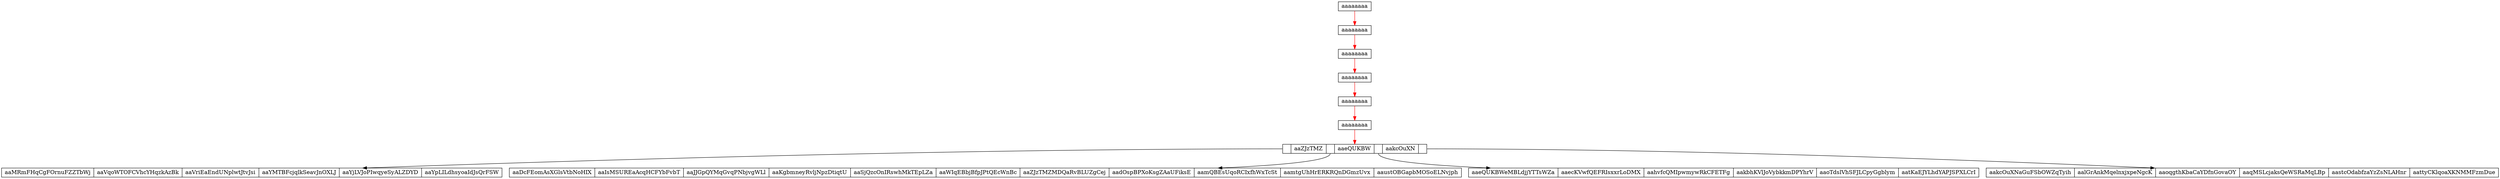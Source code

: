 digraph G {
  node [shape = record,height=.1];
node0[label = "<f0> aaaaaaaa"];
node1[label = "<f0> aaaaaaaa"];
node2[label = "<f0> aaaaaaaa"];
node3[label = "<f0> aaaaaaaa"];
node4[label = "<f0> aaaaaaaa"];
node5[label = "<f0> aaaaaaaa"];
node8[label = "<f0> |aaZJzTMZ|<f1> |aaeQUKBW|<f2> |aakcOuXN|<f3>"];
node6[label = "<f0> aaMRmFHqCgFOrnuFZZTbWj|<f1> aaVqoWTOFCVhcYHqzkAzBk|<f2> aaVriEaEndUNplwtJtvJsi|<f3> aaYMTBFcjqlkSeavJnOXLJ|<f4> aaYjLVJoPIwqyeSyALZDYD|<f5> aaYpLILdhsyoaIdJsQrFSW"];
"node8":f0 -> "node6"
node7[label = "<f0> aaDcFEomAsXGlsVtbNoHIX|<f1> aaIsMSUREaAcqHCFYbFvbT|<f2> aaJJGpQYMqGvqPNbjvgWLl|<f3> aaKgbmneyRvljNpzDtiqtU|<f4> aaSjQzcOnIRswhMkTEpLZa|<f5> aaWIqEBbjBfpJPtQEcWnBc|<f6> aaZJzTMZMDQaRvBLUZgCej|<f7> aadOspBPXoKsgZAaUFiksE|<f8> aamQBEsUqoRCIxfhWxTcSt|<f9> aamtgUhHrERKRQnDGmzUvx|<f10> aaustOBGapbMOSoELNvjph"];
"node8":f1 -> "node7"
node10[label = "<f0> aaeQUKBWeMBLdjjYTTsWZa|<f1> aaecKVwfQEFRIsxxrLoDMX|<f2> aahvfcQMIpwmywRkCFETFg|<f3> aakbhKVlJoVybkkmDPYhrV|<f4> aaoTdslVhSFJLCpyGgblym|<f5> aatKaEJYLhdYAPJSPXLCrI"];
"node8":f2 -> "node10"
node9[label = "<f0> aakcOuXNaGuFSbOWZqTyih|<f1> aalGrAnkMqelnxjxpeNgcK|<f2> aaoqgthKbaCaYDfnGovaOY|<f3> aaqMSLcjaksQeWSRaMqLBp|<f4> aastcOdabfzaYzZsNLAHnr|<f5> aattyCKlqoaXKNMMFzmDue"];
"node8":f3 -> "node9"
"node5":f0 -> "node8"[color = red];
"node4":f0 -> "node5"[color = red];
"node3":f0 -> "node4"[color = red];
"node2":f0 -> "node3"[color = red];
"node1":f0 -> "node2"[color = red];
"node0":f0 -> "node1"[color = red];
}